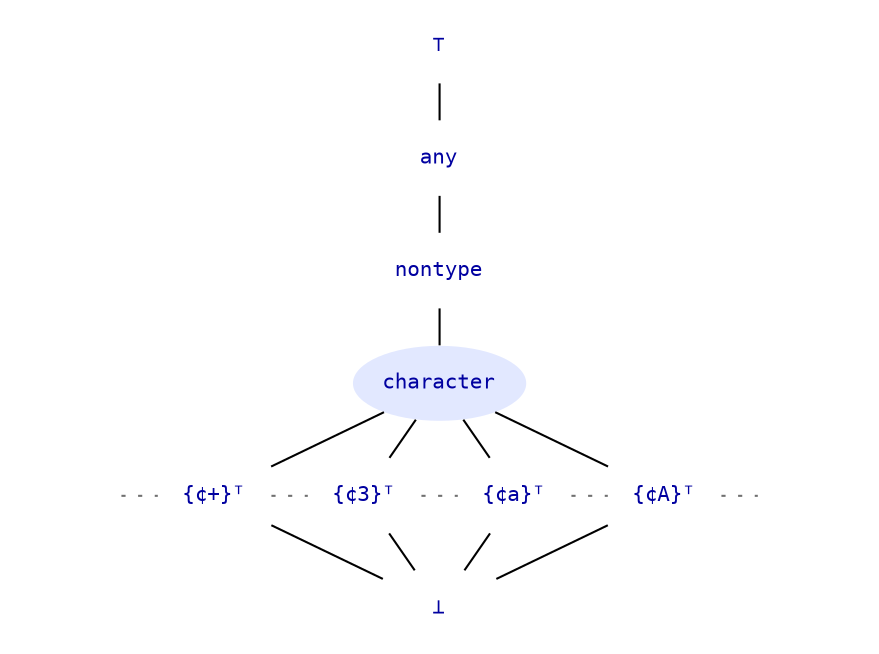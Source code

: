 strict graph "Type lattice: focus on character."
{
	ranksep="0.25";
	node
	[
		shape="plaintext",
		fontname="Consolas",
		fontsize="10",
		fontcolor="#0000A0",
		target="_top"
	];

	/* Labels for the nodes. */
        ⊤ [href="/about-avail/documentation/type-system/types-top.html"];
        any [href="/about-avail/documentation/type-system/types-any.html"];
        nontype [href="/about-avail/documentation/type-system/types-nontype.html"];
	character
	[
		href="/about-avail/documentation/type-system/types-character.html",
		shape="ellipse",
		style="filled",
		fillcolor="#E2E8FF",
		peripheries="0"
	];
	"…1" [label=""];
	"¢+ type" [label="{¢+}ᵀ"];
	"¢3 type" [label="{¢3}ᵀ"];
	"¢a type" [label="{¢a}ᵀ"];
	"¢A type" [label="{¢A}ᵀ"];
	"…2" [label=""];
       ⊥ [href="/about-avail/documentation/type-system/types-bottom.html"];

	/* Coneectivity. */
	⊤ -- any -- nontype -- character;
	{rank="same"; "…1" "¢+ type" "¢3 type" "¢a type" "¢A type" "…2"};
	character -- {"¢+ type" "¢3 type" "¢a type" "¢A type"};
	edge [color="#707070", style="dotted"];
	"…1" -- "¢+ type";
	"¢+ type" -- "¢3 type";
	"¢3 type" -- "¢a type";
	"¢a type" -- "¢A type";
	"¢A type" -- "…2";
	edge [color="#000000", style="solid"];
	{"¢3 type" "¢+ type" "¢a type" "¢A type"} -- ⊥;
}
